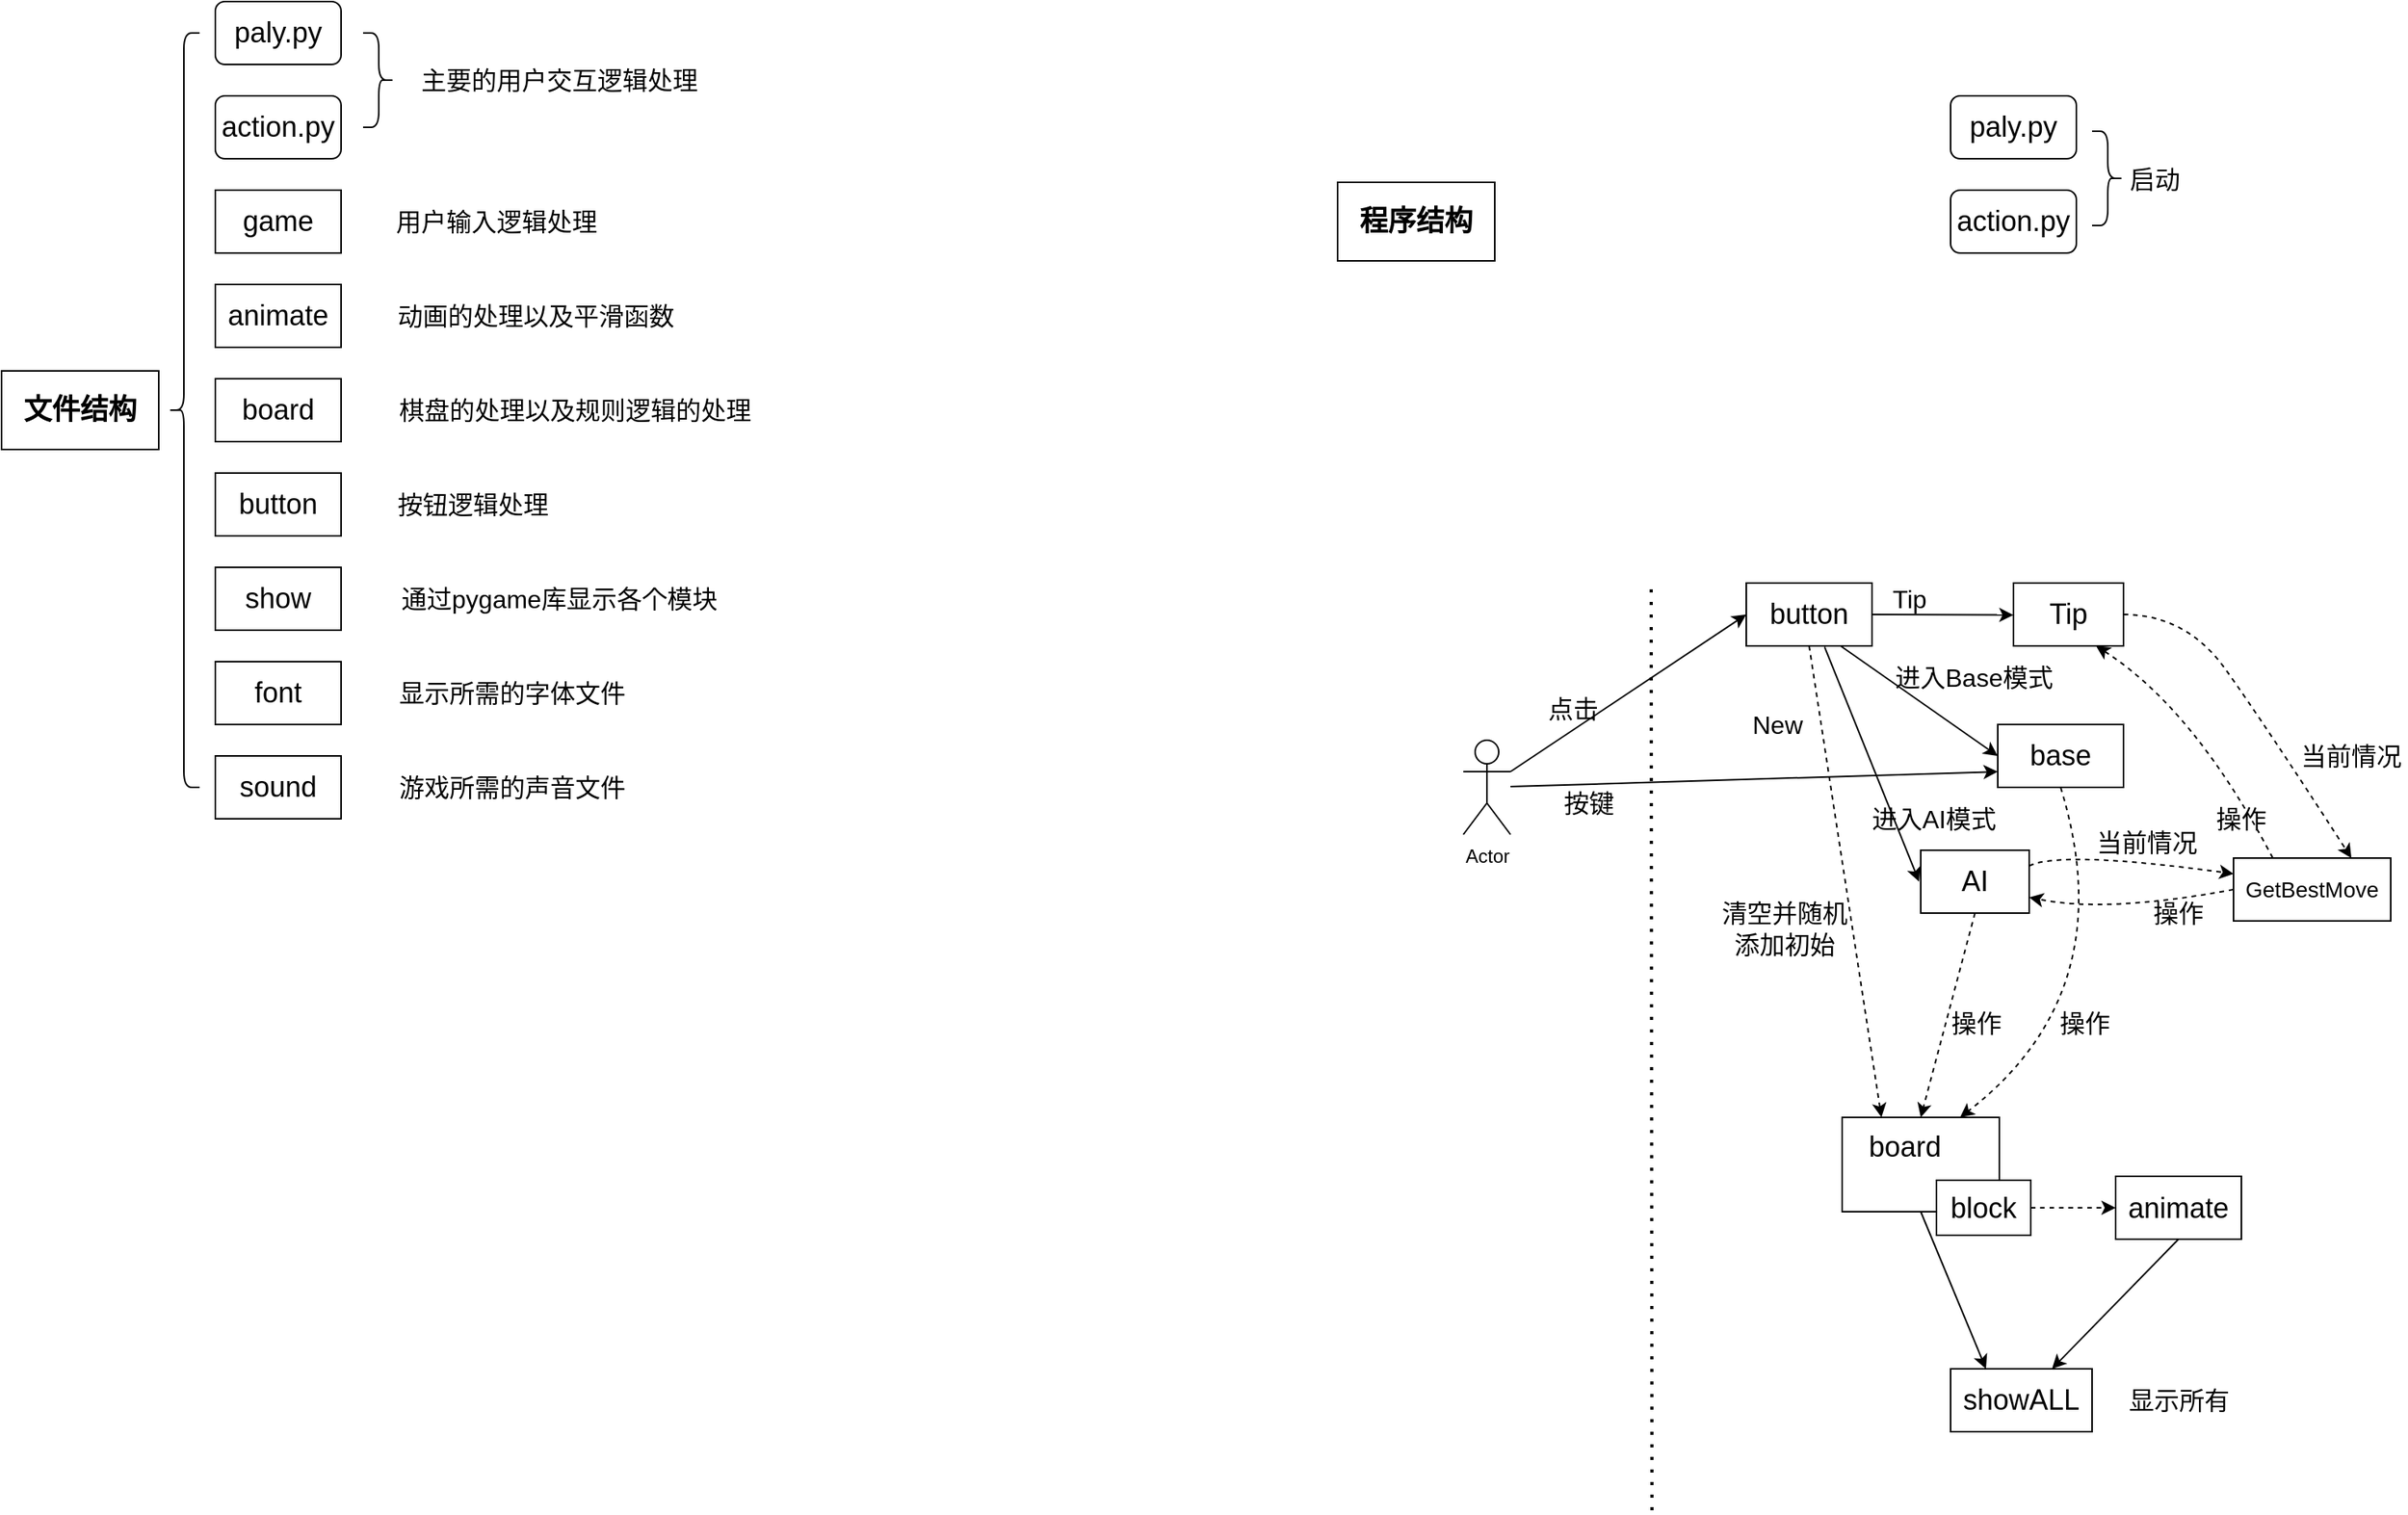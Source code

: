 <mxfile>
    <diagram id="fQ8lKeDSAzDZEbCqydbI" name="第 1 页">
        <mxGraphModel dx="1414" dy="580" grid="1" gridSize="10" guides="1" tooltips="1" connect="1" arrows="1" fold="1" page="1" pageScale="1" pageWidth="827" pageHeight="1169" math="0" shadow="0">
            <root>
                <mxCell id="0"/>
                <mxCell id="1" parent="0"/>
                <mxCell id="2" value="&lt;font style=&quot;font-size: 18px&quot;&gt;&lt;b&gt;文件结构&lt;/b&gt;&lt;/font&gt;" style="rounded=0;whiteSpace=wrap;html=1;" parent="1" vertex="1">
                    <mxGeometry y="255" width="100" height="50" as="geometry"/>
                </mxCell>
                <mxCell id="3" value="" style="shape=curlyBracket;whiteSpace=wrap;html=1;rounded=1;" parent="1" vertex="1">
                    <mxGeometry x="106" y="40" width="20" height="480" as="geometry"/>
                </mxCell>
                <mxCell id="5" value="&lt;font style=&quot;font-size: 18px&quot;&gt;animate&lt;/font&gt;" style="rounded=0;whiteSpace=wrap;html=1;" parent="1" vertex="1">
                    <mxGeometry x="136" y="200" width="80" height="40" as="geometry"/>
                </mxCell>
                <mxCell id="6" value="&lt;font style=&quot;font-size: 18px&quot;&gt;board&lt;/font&gt;" style="rounded=0;whiteSpace=wrap;html=1;" parent="1" vertex="1">
                    <mxGeometry x="136" y="260" width="80" height="40" as="geometry"/>
                </mxCell>
                <mxCell id="7" value="&lt;font style=&quot;font-size: 18px&quot;&gt;game&lt;/font&gt;" style="rounded=0;whiteSpace=wrap;html=1;" parent="1" vertex="1">
                    <mxGeometry x="136" y="140" width="80" height="40" as="geometry"/>
                </mxCell>
                <mxCell id="8" value="&lt;font style=&quot;font-size: 18px&quot;&gt;font&lt;/font&gt;" style="rounded=0;whiteSpace=wrap;html=1;" parent="1" vertex="1">
                    <mxGeometry x="136" y="440" width="80" height="40" as="geometry"/>
                </mxCell>
                <mxCell id="9" value="&lt;font style=&quot;font-size: 18px&quot;&gt;action.py&lt;/font&gt;" style="rounded=1;whiteSpace=wrap;html=1;" parent="1" vertex="1">
                    <mxGeometry x="136" y="80" width="80" height="40" as="geometry"/>
                </mxCell>
                <mxCell id="10" value="&lt;font style=&quot;font-size: 18px&quot;&gt;paly.py&lt;/font&gt;" style="rounded=1;whiteSpace=wrap;html=1;" parent="1" vertex="1">
                    <mxGeometry x="136" y="20" width="80" height="40" as="geometry"/>
                </mxCell>
                <mxCell id="11" value="&lt;font style=&quot;font-size: 18px&quot;&gt;show&lt;/font&gt;" style="rounded=0;whiteSpace=wrap;html=1;" vertex="1" parent="1">
                    <mxGeometry x="136" y="380" width="80" height="40" as="geometry"/>
                </mxCell>
                <mxCell id="12" value="&lt;font style=&quot;font-size: 18px&quot;&gt;sound&lt;/font&gt;" style="rounded=0;whiteSpace=wrap;html=1;" vertex="1" parent="1">
                    <mxGeometry x="136" y="500" width="80" height="40" as="geometry"/>
                </mxCell>
                <mxCell id="14" value="&lt;span style=&quot;font-size: 16px&quot;&gt;主要的用户交互逻辑处理&lt;/span&gt;" style="text;html=1;strokeColor=none;fillColor=none;align=center;verticalAlign=middle;whiteSpace=wrap;rounded=0;" vertex="1" parent="1">
                    <mxGeometry x="260" y="60" width="190" height="20" as="geometry"/>
                </mxCell>
                <mxCell id="15" value="" style="shape=curlyBracket;whiteSpace=wrap;html=1;rounded=1;flipH=1;" vertex="1" parent="1">
                    <mxGeometry x="230" y="40" width="20" height="60" as="geometry"/>
                </mxCell>
                <mxCell id="16" value="&lt;span style=&quot;font-size: 16px&quot;&gt;动画的处理以及平滑函数&lt;/span&gt;" style="text;html=1;strokeColor=none;fillColor=none;align=center;verticalAlign=middle;whiteSpace=wrap;rounded=0;" vertex="1" parent="1">
                    <mxGeometry x="250" y="210" width="180" height="20" as="geometry"/>
                </mxCell>
                <mxCell id="17" value="&lt;span style=&quot;font-size: 16px&quot;&gt;棋盘的处理以及规则逻辑的处理&lt;/span&gt;" style="text;html=1;strokeColor=none;fillColor=none;align=center;verticalAlign=middle;whiteSpace=wrap;rounded=0;" vertex="1" parent="1">
                    <mxGeometry x="250" y="270" width="230" height="20" as="geometry"/>
                </mxCell>
                <mxCell id="18" value="&lt;span style=&quot;font-size: 16px&quot;&gt;显示所需的字体文件&lt;/span&gt;" style="text;html=1;strokeColor=none;fillColor=none;align=center;verticalAlign=middle;whiteSpace=wrap;rounded=0;" vertex="1" parent="1">
                    <mxGeometry x="250" y="450" width="150" height="20" as="geometry"/>
                </mxCell>
                <mxCell id="19" value="&lt;span style=&quot;font-size: 16px&quot;&gt;用户输入逻辑处理&lt;/span&gt;" style="text;html=1;strokeColor=none;fillColor=none;align=center;verticalAlign=middle;whiteSpace=wrap;rounded=0;" vertex="1" parent="1">
                    <mxGeometry x="250" y="150" width="130" height="20" as="geometry"/>
                </mxCell>
                <mxCell id="20" value="&lt;span style=&quot;font-size: 16px&quot;&gt;通过pygame库显示各个模块&lt;/span&gt;" style="text;html=1;strokeColor=none;fillColor=none;align=center;verticalAlign=middle;whiteSpace=wrap;rounded=0;" vertex="1" parent="1">
                    <mxGeometry x="250" y="390" width="210" height="20" as="geometry"/>
                </mxCell>
                <mxCell id="21" value="&lt;span style=&quot;font-size: 16px&quot;&gt;游戏所需的声音文件&lt;/span&gt;" style="text;html=1;strokeColor=none;fillColor=none;align=center;verticalAlign=middle;whiteSpace=wrap;rounded=0;" vertex="1" parent="1">
                    <mxGeometry x="250" y="510" width="150" height="20" as="geometry"/>
                </mxCell>
                <mxCell id="22" value="&lt;span style=&quot;font-size: 18px&quot;&gt;&lt;b&gt;程序结构&lt;/b&gt;&lt;/span&gt;" style="rounded=0;whiteSpace=wrap;html=1;" vertex="1" parent="1">
                    <mxGeometry x="850" y="135" width="100" height="50" as="geometry"/>
                </mxCell>
                <mxCell id="30" value="&lt;span style=&quot;font-size: 16px&quot;&gt;按钮逻辑处理&lt;/span&gt;" style="text;html=1;strokeColor=none;fillColor=none;align=center;verticalAlign=middle;whiteSpace=wrap;rounded=0;" vertex="1" parent="1">
                    <mxGeometry x="250" y="330" width="100" height="20" as="geometry"/>
                </mxCell>
                <mxCell id="31" value="&lt;font style=&quot;font-size: 18px&quot;&gt;button&lt;/font&gt;" style="rounded=0;whiteSpace=wrap;html=1;" vertex="1" parent="1">
                    <mxGeometry x="136" y="320" width="80" height="40" as="geometry"/>
                </mxCell>
                <mxCell id="48" style="edgeStyle=none;html=1;entryX=0;entryY=0.5;entryDx=0;entryDy=0;" edge="1" parent="1" source="45">
                    <mxGeometry relative="1" as="geometry">
                        <mxPoint x="1710" y="350" as="targetPoint"/>
                    </mxGeometry>
                </mxCell>
                <mxCell id="50" value="Actor" style="shape=umlActor;verticalLabelPosition=bottom;verticalAlign=top;html=1;outlineConnect=0;" vertex="1" parent="1">
                    <mxGeometry x="930" y="490" width="30" height="60" as="geometry"/>
                </mxCell>
                <mxCell id="51" value="" style="endArrow=none;dashed=1;html=1;dashPattern=1 3;strokeWidth=2;" edge="1" parent="1">
                    <mxGeometry width="50" height="50" relative="1" as="geometry">
                        <mxPoint x="1050" y="980" as="sourcePoint"/>
                        <mxPoint x="1049.5" y="390" as="targetPoint"/>
                    </mxGeometry>
                </mxCell>
                <mxCell id="52" value="&lt;font style=&quot;font-size: 18px&quot;&gt;action.py&lt;/font&gt;" style="rounded=1;whiteSpace=wrap;html=1;" vertex="1" parent="1">
                    <mxGeometry x="1240" y="140" width="80" height="40" as="geometry"/>
                </mxCell>
                <mxCell id="53" value="&lt;font style=&quot;font-size: 18px&quot;&gt;paly.py&lt;/font&gt;" style="rounded=1;whiteSpace=wrap;html=1;" vertex="1" parent="1">
                    <mxGeometry x="1240" y="80" width="80" height="40" as="geometry"/>
                </mxCell>
                <mxCell id="54" value="&lt;font style=&quot;font-size: 16px&quot;&gt;启动&lt;/font&gt;" style="text;html=1;strokeColor=none;fillColor=none;align=center;verticalAlign=middle;whiteSpace=wrap;rounded=0;" vertex="1" parent="1">
                    <mxGeometry x="1350" y="122.5" width="40" height="20" as="geometry"/>
                </mxCell>
                <mxCell id="64" style="edgeStyle=none;html=1;exitX=0.75;exitY=1;exitDx=0;exitDy=0;entryX=0;entryY=0.5;entryDx=0;entryDy=0;" edge="1" parent="1" source="55" target="62">
                    <mxGeometry relative="1" as="geometry"/>
                </mxCell>
                <mxCell id="65" style="edgeStyle=none;html=1;exitX=0.623;exitY=1.016;exitDx=0;exitDy=0;exitPerimeter=0;" edge="1" parent="1" source="55">
                    <mxGeometry relative="1" as="geometry">
                        <mxPoint x="1220" y="580" as="targetPoint"/>
                    </mxGeometry>
                </mxCell>
                <mxCell id="69" style="edgeStyle=none;html=1;exitX=1;exitY=0.5;exitDx=0;exitDy=0;" edge="1" parent="1" source="55">
                    <mxGeometry relative="1" as="geometry">
                        <mxPoint x="1280" y="410.333" as="targetPoint"/>
                    </mxGeometry>
                </mxCell>
                <mxCell id="86" style="edgeStyle=none;curved=1;html=1;exitX=0.5;exitY=1;exitDx=0;exitDy=0;entryX=0.25;entryY=0;entryDx=0;entryDy=0;dashed=1;" edge="1" parent="1" source="55" target="78">
                    <mxGeometry relative="1" as="geometry"/>
                </mxCell>
                <mxCell id="55" value="&lt;font style=&quot;font-size: 18px&quot;&gt;button&lt;/font&gt;" style="rounded=0;whiteSpace=wrap;html=1;" vertex="1" parent="1">
                    <mxGeometry x="1110" y="390" width="80" height="40" as="geometry"/>
                </mxCell>
                <mxCell id="56" value="" style="shape=curlyBracket;whiteSpace=wrap;html=1;rounded=1;flipH=1;size=0.5;" vertex="1" parent="1">
                    <mxGeometry x="1330" y="102.5" width="20" height="60" as="geometry"/>
                </mxCell>
                <mxCell id="59" value="" style="endArrow=classic;html=1;entryX=0;entryY=0.5;entryDx=0;entryDy=0;" edge="1" parent="1" source="50" target="55">
                    <mxGeometry width="50" height="50" relative="1" as="geometry">
                        <mxPoint x="1110" y="440" as="sourcePoint"/>
                        <mxPoint x="1160" y="390" as="targetPoint"/>
                    </mxGeometry>
                </mxCell>
                <mxCell id="60" value="&lt;span style=&quot;font-size: 16px&quot;&gt;点击&lt;/span&gt;" style="text;html=1;strokeColor=none;fillColor=none;align=center;verticalAlign=middle;whiteSpace=wrap;rounded=0;" vertex="1" parent="1">
                    <mxGeometry x="980" y="460" width="40" height="20" as="geometry"/>
                </mxCell>
                <mxCell id="62" value="&lt;font style=&quot;font-size: 18px&quot;&gt;base&lt;/font&gt;" style="rounded=0;whiteSpace=wrap;html=1;" vertex="1" parent="1">
                    <mxGeometry x="1270" y="480" width="80" height="40" as="geometry"/>
                </mxCell>
                <mxCell id="92" style="edgeStyle=none;curved=1;html=1;exitX=1;exitY=0.25;exitDx=0;exitDy=0;entryX=0;entryY=0.25;entryDx=0;entryDy=0;dashed=1;" edge="1" parent="1" source="63" target="90">
                    <mxGeometry relative="1" as="geometry">
                        <Array as="points">
                            <mxPoint x="1310" y="560"/>
                        </Array>
                    </mxGeometry>
                </mxCell>
                <mxCell id="63" value="&lt;font style=&quot;font-size: 18px&quot;&gt;AI&lt;/font&gt;" style="rounded=0;whiteSpace=wrap;html=1;" vertex="1" parent="1">
                    <mxGeometry x="1221" y="560" width="69" height="40" as="geometry"/>
                </mxCell>
                <mxCell id="67" value="&lt;span style=&quot;font-size: 16px&quot;&gt;进入Base模式&lt;/span&gt;" style="text;html=1;strokeColor=none;fillColor=none;align=center;verticalAlign=middle;whiteSpace=wrap;rounded=0;" vertex="1" parent="1">
                    <mxGeometry x="1190" y="440" width="129.5" height="20" as="geometry"/>
                </mxCell>
                <mxCell id="68" value="&lt;span style=&quot;font-size: 16px&quot;&gt;进入AI模式&lt;/span&gt;" style="text;html=1;strokeColor=none;fillColor=none;align=center;verticalAlign=middle;whiteSpace=wrap;rounded=0;" vertex="1" parent="1">
                    <mxGeometry x="1179" y="530" width="101" height="20" as="geometry"/>
                </mxCell>
                <mxCell id="73" value="&lt;span style=&quot;font-size: 16px&quot;&gt;Tip&lt;/span&gt;" style="text;html=1;strokeColor=none;fillColor=none;align=center;verticalAlign=middle;whiteSpace=wrap;rounded=0;" vertex="1" parent="1">
                    <mxGeometry x="1193.5" y="390" width="40" height="20" as="geometry"/>
                </mxCell>
                <mxCell id="74" value="&lt;font style=&quot;font-size: 18px&quot;&gt;Tip&lt;/font&gt;" style="rounded=0;whiteSpace=wrap;html=1;" vertex="1" parent="1">
                    <mxGeometry x="1280" y="390" width="70" height="40" as="geometry"/>
                </mxCell>
                <mxCell id="75" value="" style="curved=1;endArrow=classic;html=1;exitX=1;exitY=0.5;exitDx=0;exitDy=0;dashed=1;entryX=0.75;entryY=0;entryDx=0;entryDy=0;" edge="1" parent="1" source="74" target="90">
                    <mxGeometry width="50" height="50" relative="1" as="geometry">
                        <mxPoint x="1160" y="580" as="sourcePoint"/>
                        <mxPoint x="1400" y="540" as="targetPoint"/>
                        <Array as="points">
                            <mxPoint x="1390" y="410"/>
                            <mxPoint x="1440" y="480"/>
                        </Array>
                    </mxGeometry>
                </mxCell>
                <mxCell id="77" value="&lt;span style=&quot;font-size: 16px&quot;&gt;当前情况&lt;/span&gt;" style="text;html=1;strokeColor=none;fillColor=none;align=center;verticalAlign=middle;whiteSpace=wrap;rounded=0;" vertex="1" parent="1">
                    <mxGeometry x="1460" y="485" width="70" height="30" as="geometry"/>
                </mxCell>
                <mxCell id="106" style="edgeStyle=none;curved=1;html=1;exitX=0.5;exitY=1;exitDx=0;exitDy=0;entryX=0.25;entryY=0;entryDx=0;entryDy=0;" edge="1" parent="1" source="78" target="105">
                    <mxGeometry relative="1" as="geometry"/>
                </mxCell>
                <mxCell id="78" value="&lt;font style=&quot;font-size: 18px&quot;&gt;board&amp;nbsp; &amp;nbsp;&amp;nbsp;&lt;br&gt;&lt;br&gt;&lt;/font&gt;" style="rounded=0;whiteSpace=wrap;html=1;" vertex="1" parent="1">
                    <mxGeometry x="1171" y="730" width="100" height="60" as="geometry"/>
                </mxCell>
                <mxCell id="108" style="edgeStyle=none;curved=1;html=1;exitX=1;exitY=0.5;exitDx=0;exitDy=0;entryX=0;entryY=0.5;entryDx=0;entryDy=0;dashed=1;" edge="1" parent="1" source="79" target="107">
                    <mxGeometry relative="1" as="geometry"/>
                </mxCell>
                <mxCell id="79" value="&lt;font style=&quot;font-size: 18px&quot;&gt;block&lt;/font&gt;" style="rounded=0;whiteSpace=wrap;html=1;" vertex="1" parent="1">
                    <mxGeometry x="1231" y="770" width="60" height="35" as="geometry"/>
                </mxCell>
                <mxCell id="82" value="" style="endArrow=classic;html=1;dashed=1;exitX=0.5;exitY=1;exitDx=0;exitDy=0;entryX=0.5;entryY=0;entryDx=0;entryDy=0;" edge="1" parent="1" source="63" target="78">
                    <mxGeometry width="50" height="50" relative="1" as="geometry">
                        <mxPoint x="1060" y="570" as="sourcePoint"/>
                        <mxPoint x="1110" y="520" as="targetPoint"/>
                    </mxGeometry>
                </mxCell>
                <mxCell id="83" value="" style="endArrow=classic;html=1;dashed=1;entryX=0.75;entryY=0;entryDx=0;entryDy=0;exitX=0.5;exitY=1;exitDx=0;exitDy=0;curved=1;" edge="1" parent="1" source="62" target="78">
                    <mxGeometry width="50" height="50" relative="1" as="geometry">
                        <mxPoint x="1360" y="630" as="sourcePoint"/>
                        <mxPoint x="1221" y="730" as="targetPoint"/>
                        <Array as="points">
                            <mxPoint x="1350" y="650"/>
                        </Array>
                    </mxGeometry>
                </mxCell>
                <mxCell id="84" value="&lt;span style=&quot;font-size: 16px&quot;&gt;操作&lt;/span&gt;" style="text;html=1;strokeColor=none;fillColor=none;align=center;verticalAlign=middle;whiteSpace=wrap;rounded=0;" vertex="1" parent="1">
                    <mxGeometry x="1222" y="660" width="69" height="20" as="geometry"/>
                </mxCell>
                <mxCell id="85" value="&lt;span style=&quot;font-size: 16px&quot;&gt;操作&lt;/span&gt;" style="text;html=1;strokeColor=none;fillColor=none;align=center;verticalAlign=middle;whiteSpace=wrap;rounded=0;" vertex="1" parent="1">
                    <mxGeometry x="1291" y="660" width="69" height="20" as="geometry"/>
                </mxCell>
                <mxCell id="87" value="&lt;span style=&quot;font-size: 16px&quot;&gt;清空并随机添加初始&lt;/span&gt;" style="text;html=1;strokeColor=none;fillColor=none;align=center;verticalAlign=middle;whiteSpace=wrap;rounded=0;" vertex="1" parent="1">
                    <mxGeometry x="1090" y="600" width="89" height="20" as="geometry"/>
                </mxCell>
                <mxCell id="88" value="&lt;span style=&quot;font-size: 16px&quot;&gt;New&lt;/span&gt;" style="text;html=1;strokeColor=none;fillColor=none;align=center;verticalAlign=middle;whiteSpace=wrap;rounded=0;" vertex="1" parent="1">
                    <mxGeometry x="1110" y="470" width="40" height="20" as="geometry"/>
                </mxCell>
                <mxCell id="93" style="edgeStyle=none;curved=1;html=1;exitX=0;exitY=0.5;exitDx=0;exitDy=0;entryX=1;entryY=0.75;entryDx=0;entryDy=0;dashed=1;" edge="1" parent="1" source="90" target="63">
                    <mxGeometry relative="1" as="geometry">
                        <Array as="points">
                            <mxPoint x="1340" y="600"/>
                        </Array>
                    </mxGeometry>
                </mxCell>
                <mxCell id="95" style="edgeStyle=none;curved=1;html=1;exitX=0.25;exitY=0;exitDx=0;exitDy=0;entryX=0.75;entryY=1;entryDx=0;entryDy=0;dashed=1;" edge="1" parent="1" source="90" target="74">
                    <mxGeometry relative="1" as="geometry">
                        <Array as="points">
                            <mxPoint x="1395" y="470"/>
                        </Array>
                    </mxGeometry>
                </mxCell>
                <mxCell id="90" value="&lt;font style=&quot;font-size: 14px&quot;&gt;GetBestMove&lt;/font&gt;" style="rounded=0;whiteSpace=wrap;html=1;" vertex="1" parent="1">
                    <mxGeometry x="1420" y="565" width="100" height="40" as="geometry"/>
                </mxCell>
                <mxCell id="97" value="" style="endArrow=classic;html=1;entryX=0;entryY=0.75;entryDx=0;entryDy=0;" edge="1" parent="1" source="50" target="62">
                    <mxGeometry width="50" height="50" relative="1" as="geometry">
                        <mxPoint x="1280" y="620" as="sourcePoint"/>
                        <mxPoint x="1330" y="570" as="targetPoint"/>
                    </mxGeometry>
                </mxCell>
                <mxCell id="99" value="&lt;span style=&quot;font-size: 16px&quot;&gt;按键&lt;/span&gt;" style="text;html=1;strokeColor=none;fillColor=none;align=center;verticalAlign=middle;whiteSpace=wrap;rounded=0;" vertex="1" parent="1">
                    <mxGeometry x="990" y="520" width="40" height="20" as="geometry"/>
                </mxCell>
                <mxCell id="100" value="&lt;span style=&quot;font-size: 16px&quot;&gt;操作&lt;/span&gt;" style="text;html=1;strokeColor=none;fillColor=none;align=center;verticalAlign=middle;whiteSpace=wrap;rounded=0;" vertex="1" parent="1">
                    <mxGeometry x="1400" y="525" width="50" height="30" as="geometry"/>
                </mxCell>
                <mxCell id="101" value="&lt;span style=&quot;font-size: 16px&quot;&gt;操作&lt;/span&gt;" style="text;html=1;strokeColor=none;fillColor=none;align=center;verticalAlign=middle;whiteSpace=wrap;rounded=0;" vertex="1" parent="1">
                    <mxGeometry x="1360" y="585" width="50" height="30" as="geometry"/>
                </mxCell>
                <mxCell id="102" value="&lt;span style=&quot;font-size: 16px&quot;&gt;当前情况&lt;/span&gt;" style="text;html=1;strokeColor=none;fillColor=none;align=center;verticalAlign=middle;whiteSpace=wrap;rounded=0;" vertex="1" parent="1">
                    <mxGeometry x="1330" y="540" width="70" height="30" as="geometry"/>
                </mxCell>
                <mxCell id="105" value="&lt;font style=&quot;font-size: 18px&quot;&gt;showALL&lt;/font&gt;" style="rounded=0;whiteSpace=wrap;html=1;" vertex="1" parent="1">
                    <mxGeometry x="1240" y="890" width="90" height="40" as="geometry"/>
                </mxCell>
                <mxCell id="109" style="edgeStyle=none;curved=1;html=1;exitX=0.5;exitY=1;exitDx=0;exitDy=0;" edge="1" parent="1" source="107" target="105">
                    <mxGeometry relative="1" as="geometry"/>
                </mxCell>
                <mxCell id="107" value="&lt;font style=&quot;font-size: 18px&quot;&gt;animate&lt;/font&gt;" style="rounded=0;whiteSpace=wrap;html=1;" vertex="1" parent="1">
                    <mxGeometry x="1345" y="767.5" width="80" height="40" as="geometry"/>
                </mxCell>
                <mxCell id="111" value="&lt;span style=&quot;font-size: 16px&quot;&gt;显示所有&lt;/span&gt;" style="text;html=1;strokeColor=none;fillColor=none;align=center;verticalAlign=middle;whiteSpace=wrap;rounded=0;" vertex="1" parent="1">
                    <mxGeometry x="1340.5" y="900" width="89" height="20" as="geometry"/>
                </mxCell>
            </root>
        </mxGraphModel>
    </diagram>
</mxfile>